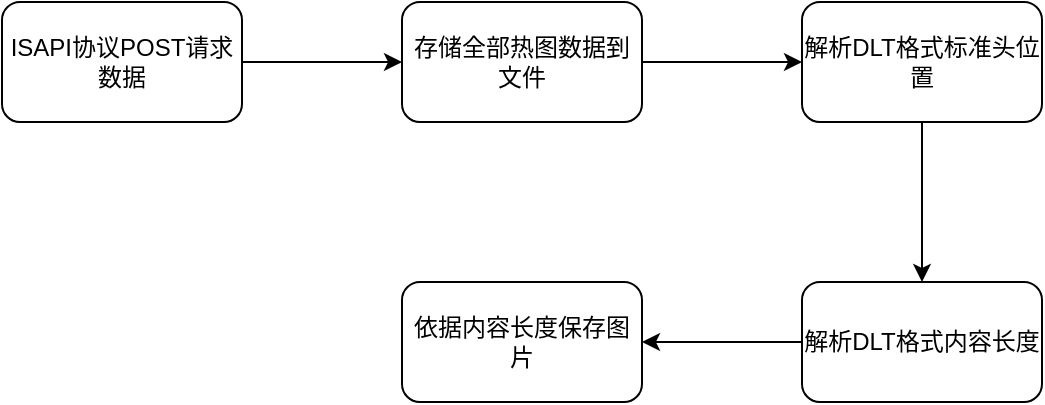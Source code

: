 <mxfile version="20.4.0" type="github">
  <diagram id="aAjSRySb9h-JC3IUphO4" name="第 1 页">
    <mxGraphModel dx="1065" dy="456" grid="1" gridSize="10" guides="1" tooltips="1" connect="1" arrows="1" fold="1" page="1" pageScale="1" pageWidth="827" pageHeight="1169" math="0" shadow="0">
      <root>
        <mxCell id="0" />
        <mxCell id="1" parent="0" />
        <mxCell id="No_IRXzqZ5AaTTK7n_v8-4" value="" style="edgeStyle=orthogonalEdgeStyle;rounded=0;orthogonalLoop=1;jettySize=auto;html=1;" edge="1" parent="1" source="No_IRXzqZ5AaTTK7n_v8-2" target="No_IRXzqZ5AaTTK7n_v8-3">
          <mxGeometry relative="1" as="geometry" />
        </mxCell>
        <mxCell id="No_IRXzqZ5AaTTK7n_v8-2" value="ISAPI协议POST请求数据" style="rounded=1;whiteSpace=wrap;html=1;" vertex="1" parent="1">
          <mxGeometry x="150" y="190" width="120" height="60" as="geometry" />
        </mxCell>
        <mxCell id="No_IRXzqZ5AaTTK7n_v8-6" value="" style="edgeStyle=orthogonalEdgeStyle;rounded=0;orthogonalLoop=1;jettySize=auto;html=1;" edge="1" parent="1" source="No_IRXzqZ5AaTTK7n_v8-3" target="No_IRXzqZ5AaTTK7n_v8-5">
          <mxGeometry relative="1" as="geometry" />
        </mxCell>
        <mxCell id="No_IRXzqZ5AaTTK7n_v8-3" value="存储全部热图数据到文件" style="whiteSpace=wrap;html=1;rounded=1;" vertex="1" parent="1">
          <mxGeometry x="350" y="190" width="120" height="60" as="geometry" />
        </mxCell>
        <mxCell id="No_IRXzqZ5AaTTK7n_v8-8" value="" style="edgeStyle=orthogonalEdgeStyle;rounded=0;orthogonalLoop=1;jettySize=auto;html=1;" edge="1" parent="1" source="No_IRXzqZ5AaTTK7n_v8-5" target="No_IRXzqZ5AaTTK7n_v8-7">
          <mxGeometry relative="1" as="geometry" />
        </mxCell>
        <mxCell id="No_IRXzqZ5AaTTK7n_v8-5" value="解析DLT格式标准头位置" style="whiteSpace=wrap;html=1;rounded=1;" vertex="1" parent="1">
          <mxGeometry x="550" y="190" width="120" height="60" as="geometry" />
        </mxCell>
        <mxCell id="No_IRXzqZ5AaTTK7n_v8-10" style="edgeStyle=orthogonalEdgeStyle;rounded=0;orthogonalLoop=1;jettySize=auto;html=1;exitX=0;exitY=0.5;exitDx=0;exitDy=0;entryX=1;entryY=0.5;entryDx=0;entryDy=0;" edge="1" parent="1" source="No_IRXzqZ5AaTTK7n_v8-7" target="No_IRXzqZ5AaTTK7n_v8-9">
          <mxGeometry relative="1" as="geometry" />
        </mxCell>
        <mxCell id="No_IRXzqZ5AaTTK7n_v8-7" value="解析DLT格式内容长度" style="whiteSpace=wrap;html=1;rounded=1;" vertex="1" parent="1">
          <mxGeometry x="550" y="330" width="120" height="60" as="geometry" />
        </mxCell>
        <mxCell id="No_IRXzqZ5AaTTK7n_v8-9" value="依据内容长度保存图片" style="rounded=1;whiteSpace=wrap;html=1;" vertex="1" parent="1">
          <mxGeometry x="350" y="330" width="120" height="60" as="geometry" />
        </mxCell>
      </root>
    </mxGraphModel>
  </diagram>
</mxfile>
